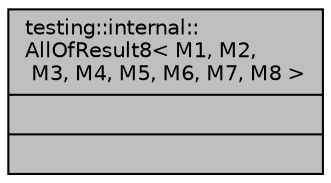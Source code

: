 digraph "testing::internal::AllOfResult8&lt; M1, M2, M3, M4, M5, M6, M7, M8 &gt;"
{
  edge [fontname="Helvetica",fontsize="10",labelfontname="Helvetica",labelfontsize="10"];
  node [fontname="Helvetica",fontsize="10",shape=record];
  Node1 [label="{testing::internal::\lAllOfResult8\< M1, M2,\l M3, M4, M5, M6, M7, M8 \>\n||}",height=0.2,width=0.4,color="black", fillcolor="grey75", style="filled", fontcolor="black"];
}

